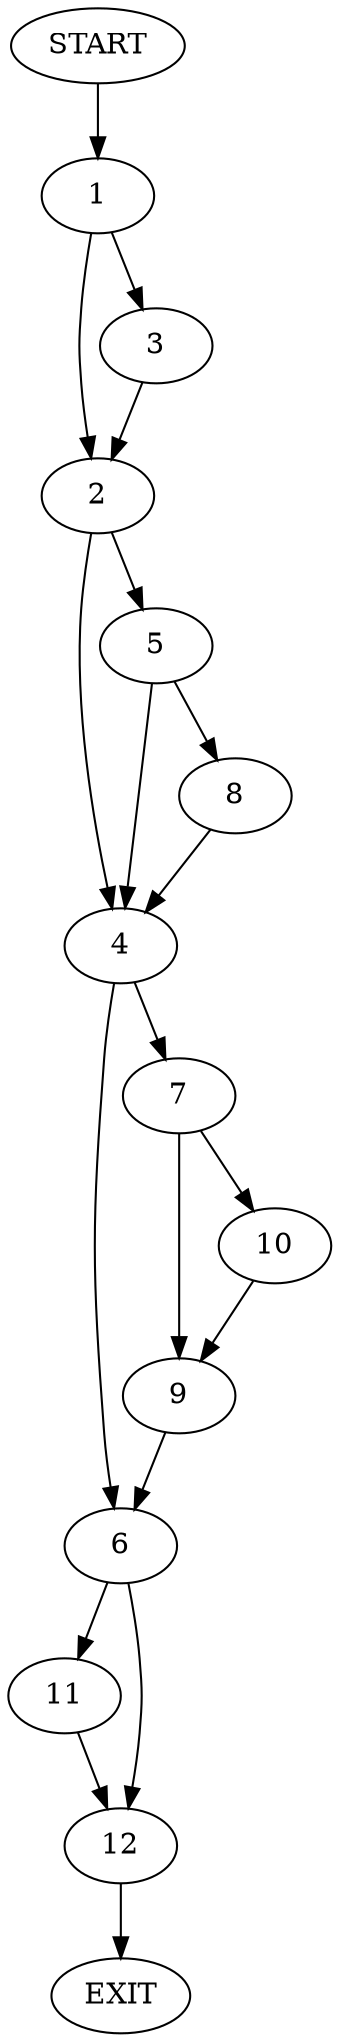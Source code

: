 digraph {
0 [label="START"]
13 [label="EXIT"]
0 -> 1
1 -> 2
1 -> 3
2 -> 4
2 -> 5
3 -> 2
4 -> 6
4 -> 7
5 -> 8
5 -> 4
8 -> 4
7 -> 9
7 -> 10
6 -> 11
6 -> 12
9 -> 6
10 -> 9
12 -> 13
11 -> 12
}
